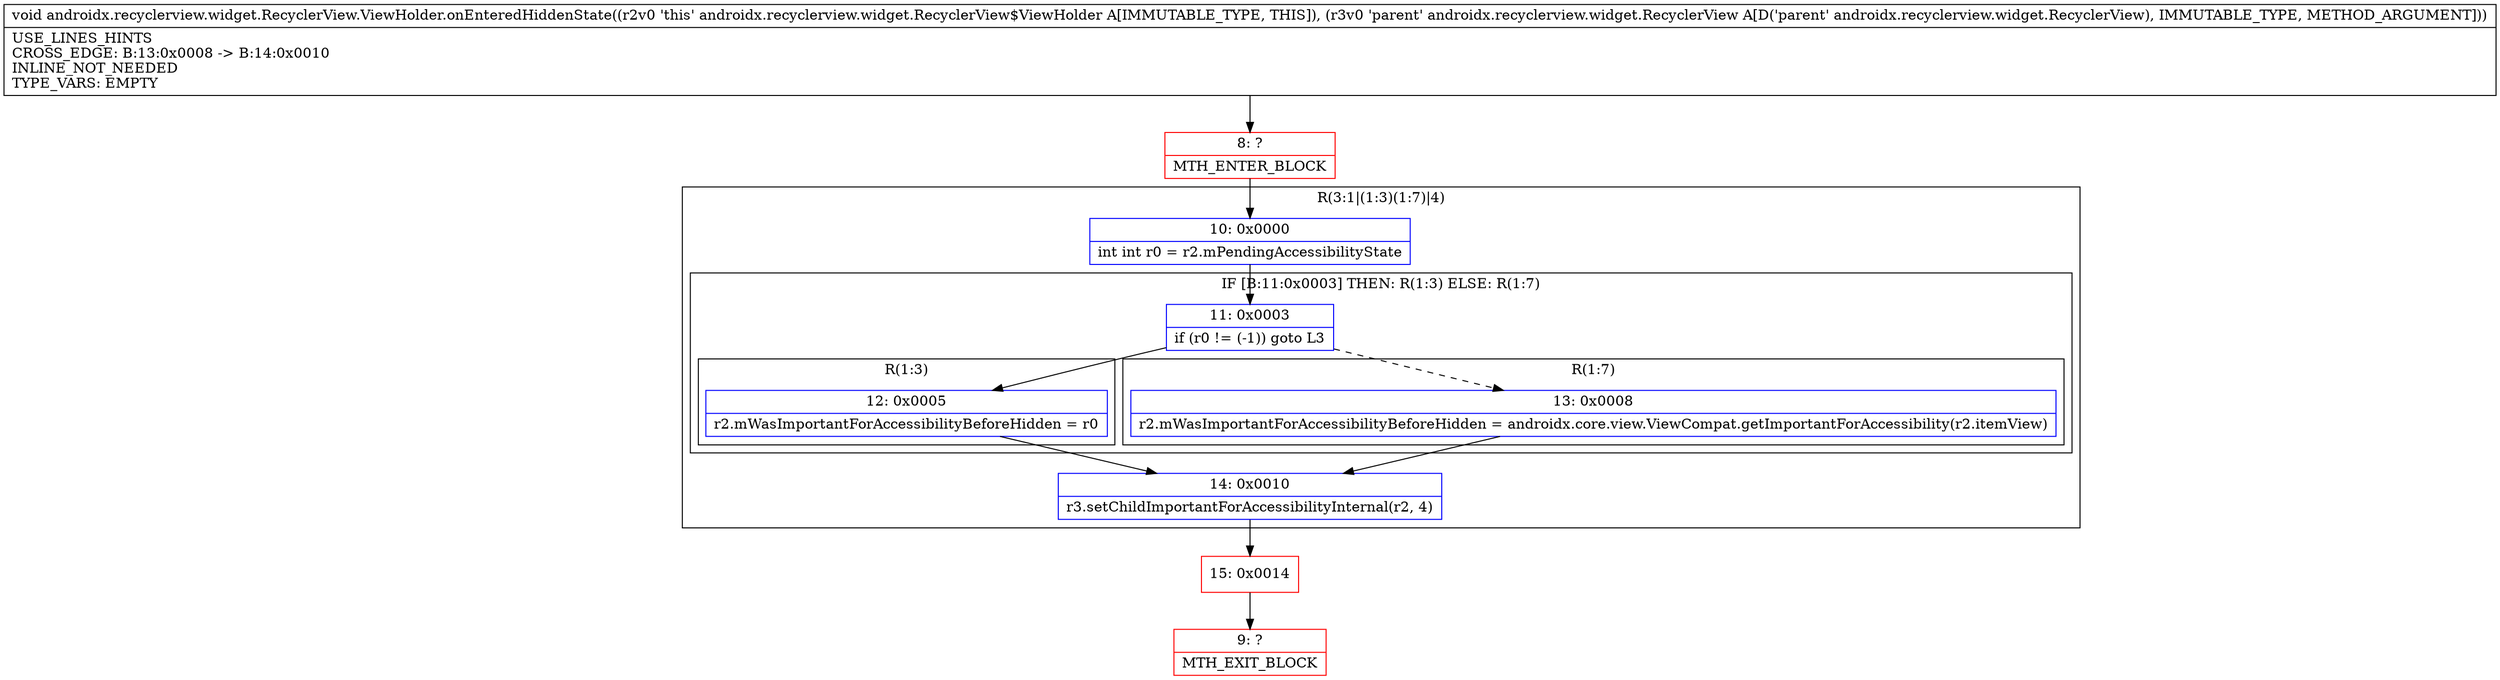digraph "CFG forandroidx.recyclerview.widget.RecyclerView.ViewHolder.onEnteredHiddenState(Landroidx\/recyclerview\/widget\/RecyclerView;)V" {
subgraph cluster_Region_1808062823 {
label = "R(3:1|(1:3)(1:7)|4)";
node [shape=record,color=blue];
Node_10 [shape=record,label="{10\:\ 0x0000|int int r0 = r2.mPendingAccessibilityState\l}"];
subgraph cluster_IfRegion_1249618767 {
label = "IF [B:11:0x0003] THEN: R(1:3) ELSE: R(1:7)";
node [shape=record,color=blue];
Node_11 [shape=record,label="{11\:\ 0x0003|if (r0 != (\-1)) goto L3\l}"];
subgraph cluster_Region_1851229630 {
label = "R(1:3)";
node [shape=record,color=blue];
Node_12 [shape=record,label="{12\:\ 0x0005|r2.mWasImportantForAccessibilityBeforeHidden = r0\l}"];
}
subgraph cluster_Region_77711564 {
label = "R(1:7)";
node [shape=record,color=blue];
Node_13 [shape=record,label="{13\:\ 0x0008|r2.mWasImportantForAccessibilityBeforeHidden = androidx.core.view.ViewCompat.getImportantForAccessibility(r2.itemView)\l}"];
}
}
Node_14 [shape=record,label="{14\:\ 0x0010|r3.setChildImportantForAccessibilityInternal(r2, 4)\l}"];
}
Node_8 [shape=record,color=red,label="{8\:\ ?|MTH_ENTER_BLOCK\l}"];
Node_15 [shape=record,color=red,label="{15\:\ 0x0014}"];
Node_9 [shape=record,color=red,label="{9\:\ ?|MTH_EXIT_BLOCK\l}"];
MethodNode[shape=record,label="{void androidx.recyclerview.widget.RecyclerView.ViewHolder.onEnteredHiddenState((r2v0 'this' androidx.recyclerview.widget.RecyclerView$ViewHolder A[IMMUTABLE_TYPE, THIS]), (r3v0 'parent' androidx.recyclerview.widget.RecyclerView A[D('parent' androidx.recyclerview.widget.RecyclerView), IMMUTABLE_TYPE, METHOD_ARGUMENT]))  | USE_LINES_HINTS\lCROSS_EDGE: B:13:0x0008 \-\> B:14:0x0010\lINLINE_NOT_NEEDED\lTYPE_VARS: EMPTY\l}"];
MethodNode -> Node_8;Node_10 -> Node_11;
Node_11 -> Node_12;
Node_11 -> Node_13[style=dashed];
Node_12 -> Node_14;
Node_13 -> Node_14;
Node_14 -> Node_15;
Node_8 -> Node_10;
Node_15 -> Node_9;
}

